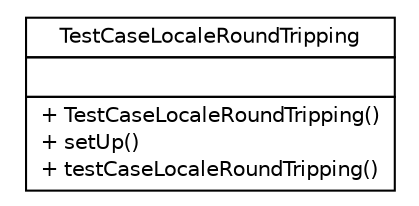 #!/usr/local/bin/dot
#
# Class diagram 
# Generated by UMLGraph version R5_6-24-gf6e263 (http://www.umlgraph.org/)
#

digraph G {
	edge [fontname="Helvetica",fontsize=10,labelfontname="Helvetica",labelfontsize=10];
	node [fontname="Helvetica",fontsize=10,shape=plaintext];
	nodesep=0.25;
	ranksep=0.5;
	// com.edugility.jpa.converters.TestCaseLocaleRoundTripping
	c0 [label=<<table title="com.edugility.jpa.converters.TestCaseLocaleRoundTripping" border="0" cellborder="1" cellspacing="0" cellpadding="2" port="p" href="./TestCaseLocaleRoundTripping.html">
		<tr><td><table border="0" cellspacing="0" cellpadding="1">
<tr><td align="center" balign="center"> TestCaseLocaleRoundTripping </td></tr>
		</table></td></tr>
		<tr><td><table border="0" cellspacing="0" cellpadding="1">
<tr><td align="left" balign="left">  </td></tr>
		</table></td></tr>
		<tr><td><table border="0" cellspacing="0" cellpadding="1">
<tr><td align="left" balign="left"> + TestCaseLocaleRoundTripping() </td></tr>
<tr><td align="left" balign="left"> + setUp() </td></tr>
<tr><td align="left" balign="left"> + testCaseLocaleRoundTripping() </td></tr>
		</table></td></tr>
		</table>>, URL="./TestCaseLocaleRoundTripping.html", fontname="Helvetica", fontcolor="black", fontsize=10.0];
}


